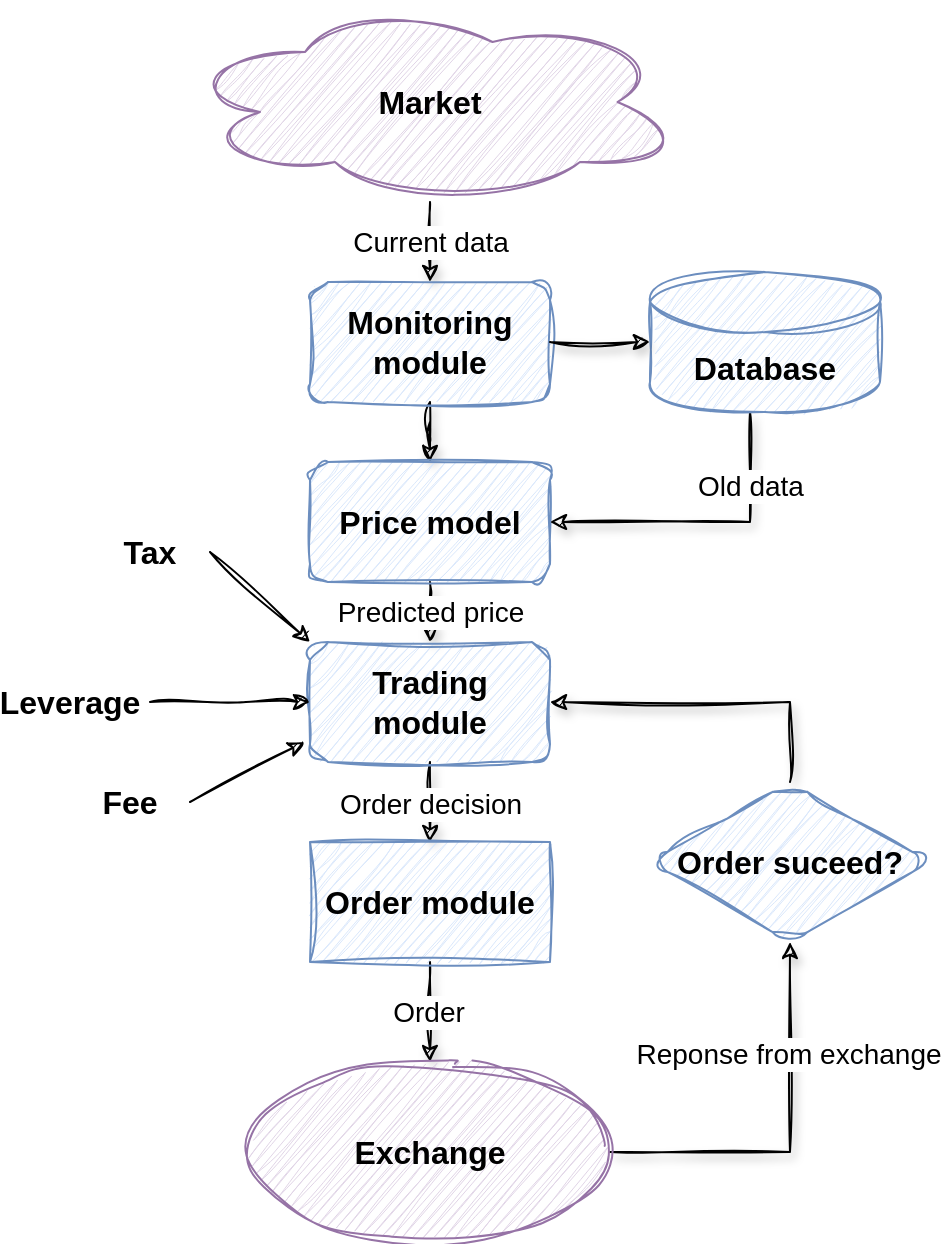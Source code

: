 <mxfile version="24.1.0" type="device">
  <diagram id="C5RBs43oDa-KdzZeNtuy" name="Page-1">
    <mxGraphModel dx="1114" dy="720" grid="1" gridSize="10" guides="1" tooltips="1" connect="1" arrows="1" fold="1" page="1" pageScale="1" pageWidth="827" pageHeight="1169" math="0" shadow="0">
      <root>
        <mxCell id="WIyWlLk6GJQsqaUBKTNV-0" />
        <mxCell id="WIyWlLk6GJQsqaUBKTNV-1" parent="WIyWlLk6GJQsqaUBKTNV-0" />
        <mxCell id="qH0m7w2ZkpXctMl2pn_O-13" value="&lt;font style=&quot;font-size: 14px;&quot;&gt;Current data&lt;/font&gt;" style="edgeStyle=orthogonalEdgeStyle;rounded=0;orthogonalLoop=1;jettySize=auto;html=1;entryX=0.5;entryY=0;entryDx=0;entryDy=0;sketch=1;curveFitting=1;jiggle=2;shadow=1;" edge="1" parent="WIyWlLk6GJQsqaUBKTNV-1" source="qH0m7w2ZkpXctMl2pn_O-0" target="qH0m7w2ZkpXctMl2pn_O-1">
          <mxGeometry relative="1" as="geometry" />
        </mxCell>
        <mxCell id="qH0m7w2ZkpXctMl2pn_O-0" value="&lt;font style=&quot;font-size: 16px;&quot;&gt;Market&lt;/font&gt;" style="ellipse;shape=cloud;whiteSpace=wrap;html=1;sketch=1;curveFitting=1;jiggle=2;fillColor=#e1d5e7;strokeColor=#9673a6;fontStyle=1" vertex="1" parent="WIyWlLk6GJQsqaUBKTNV-1">
          <mxGeometry x="285" y="50" width="250" height="100" as="geometry" />
        </mxCell>
        <mxCell id="qH0m7w2ZkpXctMl2pn_O-15" style="edgeStyle=orthogonalEdgeStyle;rounded=0;orthogonalLoop=1;jettySize=auto;html=1;sketch=1;curveFitting=1;jiggle=2;shadow=1;" edge="1" parent="WIyWlLk6GJQsqaUBKTNV-1" source="qH0m7w2ZkpXctMl2pn_O-1" target="qH0m7w2ZkpXctMl2pn_O-2">
          <mxGeometry relative="1" as="geometry" />
        </mxCell>
        <mxCell id="qH0m7w2ZkpXctMl2pn_O-1" value="&lt;font style=&quot;font-size: 16px;&quot;&gt;Monitoring module&lt;/font&gt;" style="rounded=1;whiteSpace=wrap;html=1;sketch=1;curveFitting=1;jiggle=2;fillColor=#dae8fc;strokeColor=#6c8ebf;fontStyle=1" vertex="1" parent="WIyWlLk6GJQsqaUBKTNV-1">
          <mxGeometry x="350" y="190" width="120" height="60" as="geometry" />
        </mxCell>
        <mxCell id="qH0m7w2ZkpXctMl2pn_O-17" value="&lt;font style=&quot;font-size: 14px;&quot;&gt;Predicted price&lt;/font&gt;" style="edgeStyle=orthogonalEdgeStyle;rounded=0;orthogonalLoop=1;jettySize=auto;html=1;entryX=0.5;entryY=0;entryDx=0;entryDy=0;sketch=1;curveFitting=1;jiggle=2;shadow=1;" edge="1" parent="WIyWlLk6GJQsqaUBKTNV-1" source="qH0m7w2ZkpXctMl2pn_O-2" target="qH0m7w2ZkpXctMl2pn_O-4">
          <mxGeometry relative="1" as="geometry">
            <Array as="points">
              <mxPoint x="410" y="350" />
              <mxPoint x="410" y="350" />
            </Array>
          </mxGeometry>
        </mxCell>
        <mxCell id="qH0m7w2ZkpXctMl2pn_O-2" value="&lt;font style=&quot;font-size: 16px;&quot;&gt;Price model&lt;/font&gt;" style="rounded=1;whiteSpace=wrap;html=1;sketch=1;curveFitting=1;jiggle=2;shadow=0;glass=0;fillColor=#dae8fc;strokeColor=#6c8ebf;fontStyle=1" vertex="1" parent="WIyWlLk6GJQsqaUBKTNV-1">
          <mxGeometry x="350" y="280" width="120" height="60" as="geometry" />
        </mxCell>
        <mxCell id="qH0m7w2ZkpXctMl2pn_O-16" style="edgeStyle=orthogonalEdgeStyle;rounded=0;orthogonalLoop=1;jettySize=auto;html=1;entryX=1;entryY=0.5;entryDx=0;entryDy=0;sketch=1;curveFitting=1;jiggle=2;shadow=1;" edge="1" parent="WIyWlLk6GJQsqaUBKTNV-1" source="qH0m7w2ZkpXctMl2pn_O-3" target="qH0m7w2ZkpXctMl2pn_O-2">
          <mxGeometry relative="1" as="geometry">
            <Array as="points">
              <mxPoint x="570" y="310" />
            </Array>
          </mxGeometry>
        </mxCell>
        <mxCell id="qH0m7w2ZkpXctMl2pn_O-33" value="&lt;font style=&quot;font-size: 14px;&quot;&gt;Old data&lt;/font&gt;" style="edgeLabel;html=1;align=center;verticalAlign=middle;resizable=0;points=[];" vertex="1" connectable="0" parent="qH0m7w2ZkpXctMl2pn_O-16">
          <mxGeometry x="-0.532" relative="1" as="geometry">
            <mxPoint as="offset" />
          </mxGeometry>
        </mxCell>
        <mxCell id="qH0m7w2ZkpXctMl2pn_O-3" value="&lt;font style=&quot;font-size: 16px;&quot;&gt;Database&lt;/font&gt;" style="shape=cylinder3;whiteSpace=wrap;html=1;boundedLbl=1;backgroundOutline=1;size=15;sketch=1;curveFitting=1;jiggle=2;fillColor=#dae8fc;strokeColor=#6c8ebf;fontStyle=1" vertex="1" parent="WIyWlLk6GJQsqaUBKTNV-1">
          <mxGeometry x="520" y="185" width="115" height="70" as="geometry" />
        </mxCell>
        <mxCell id="qH0m7w2ZkpXctMl2pn_O-18" style="edgeStyle=orthogonalEdgeStyle;rounded=0;orthogonalLoop=1;jettySize=auto;html=1;entryX=0.5;entryY=0;entryDx=0;entryDy=0;sketch=1;curveFitting=1;jiggle=2;shadow=1;" edge="1" parent="WIyWlLk6GJQsqaUBKTNV-1" source="qH0m7w2ZkpXctMl2pn_O-4" target="qH0m7w2ZkpXctMl2pn_O-5">
          <mxGeometry relative="1" as="geometry" />
        </mxCell>
        <mxCell id="qH0m7w2ZkpXctMl2pn_O-38" value="&lt;font style=&quot;font-size: 14px;&quot;&gt;Order decision&lt;/font&gt;" style="edgeLabel;html=1;align=center;verticalAlign=middle;resizable=0;points=[];" vertex="1" connectable="0" parent="qH0m7w2ZkpXctMl2pn_O-18">
          <mxGeometry x="0.075" relative="1" as="geometry">
            <mxPoint y="-1" as="offset" />
          </mxGeometry>
        </mxCell>
        <mxCell id="qH0m7w2ZkpXctMl2pn_O-4" value="&lt;font style=&quot;font-size: 16px;&quot;&gt;Trading module&lt;/font&gt;" style="rounded=1;whiteSpace=wrap;html=1;sketch=1;curveFitting=1;jiggle=2;shadow=0;fillColor=#dae8fc;strokeColor=#6c8ebf;fontStyle=1" vertex="1" parent="WIyWlLk6GJQsqaUBKTNV-1">
          <mxGeometry x="350" y="370" width="120" height="60" as="geometry" />
        </mxCell>
        <mxCell id="qH0m7w2ZkpXctMl2pn_O-20" style="edgeStyle=orthogonalEdgeStyle;rounded=0;orthogonalLoop=1;jettySize=auto;html=1;entryX=0.5;entryY=0;entryDx=0;entryDy=0;sketch=1;curveFitting=1;jiggle=2;shadow=1;" edge="1" parent="WIyWlLk6GJQsqaUBKTNV-1" source="qH0m7w2ZkpXctMl2pn_O-5" target="qH0m7w2ZkpXctMl2pn_O-8">
          <mxGeometry relative="1" as="geometry" />
        </mxCell>
        <mxCell id="qH0m7w2ZkpXctMl2pn_O-40" value="&lt;font style=&quot;font-size: 14px;&quot;&gt;Order&lt;/font&gt;" style="edgeLabel;html=1;align=center;verticalAlign=middle;resizable=0;points=[];" vertex="1" connectable="0" parent="qH0m7w2ZkpXctMl2pn_O-20">
          <mxGeometry x="-0.022" y="-1" relative="1" as="geometry">
            <mxPoint as="offset" />
          </mxGeometry>
        </mxCell>
        <mxCell id="qH0m7w2ZkpXctMl2pn_O-5" value="&lt;font style=&quot;font-size: 16px;&quot;&gt;Order module&lt;/font&gt;" style="rounded=0;whiteSpace=wrap;html=1;sketch=1;curveFitting=1;jiggle=2;shadow=0;fillColor=#dae8fc;strokeColor=#6c8ebf;fontStyle=1" vertex="1" parent="WIyWlLk6GJQsqaUBKTNV-1">
          <mxGeometry x="350" y="470" width="120" height="60" as="geometry" />
        </mxCell>
        <mxCell id="qH0m7w2ZkpXctMl2pn_O-7" value="&lt;font style=&quot;font-size: 16px;&quot;&gt;Order suceed?&lt;/font&gt;" style="rhombus;whiteSpace=wrap;html=1;rounded=1;sketch=1;curveFitting=1;jiggle=2;fillColor=#dae8fc;strokeColor=#6c8ebf;fontStyle=1" vertex="1" parent="WIyWlLk6GJQsqaUBKTNV-1">
          <mxGeometry x="520" y="440" width="140" height="80" as="geometry" />
        </mxCell>
        <mxCell id="qH0m7w2ZkpXctMl2pn_O-21" style="edgeStyle=orthogonalEdgeStyle;rounded=0;orthogonalLoop=1;jettySize=auto;html=1;entryX=0.5;entryY=1;entryDx=0;entryDy=0;sketch=1;curveFitting=1;jiggle=2;shadow=1;" edge="1" parent="WIyWlLk6GJQsqaUBKTNV-1" source="qH0m7w2ZkpXctMl2pn_O-8" target="qH0m7w2ZkpXctMl2pn_O-7">
          <mxGeometry relative="1" as="geometry" />
        </mxCell>
        <mxCell id="qH0m7w2ZkpXctMl2pn_O-41" value="&lt;font style=&quot;font-size: 14px;&quot;&gt;Reponse from exchange&lt;/font&gt;" style="edgeLabel;html=1;align=center;verticalAlign=middle;resizable=0;points=[];" vertex="1" connectable="0" parent="qH0m7w2ZkpXctMl2pn_O-21">
          <mxGeometry x="0.425" y="1" relative="1" as="geometry">
            <mxPoint as="offset" />
          </mxGeometry>
        </mxCell>
        <mxCell id="qH0m7w2ZkpXctMl2pn_O-8" value="&lt;font style=&quot;font-size: 16px;&quot;&gt;Exchange&lt;/font&gt;" style="ellipse;whiteSpace=wrap;html=1;sketch=1;curveFitting=1;jiggle=2;shadow=0;fillColor=#e1d5e7;strokeColor=#9673a6;fontStyle=1" vertex="1" parent="WIyWlLk6GJQsqaUBKTNV-1">
          <mxGeometry x="320" y="580" width="180" height="90" as="geometry" />
        </mxCell>
        <mxCell id="qH0m7w2ZkpXctMl2pn_O-12" value="" style="endArrow=classic;html=1;rounded=0;entryX=-0.023;entryY=0.832;entryDx=0;entryDy=0;entryPerimeter=0;sketch=1;curveFitting=1;jiggle=2;" edge="1" parent="WIyWlLk6GJQsqaUBKTNV-1" target="qH0m7w2ZkpXctMl2pn_O-4">
          <mxGeometry width="50" height="50" relative="1" as="geometry">
            <mxPoint x="290" y="450" as="sourcePoint" />
            <mxPoint x="350" y="420" as="targetPoint" />
          </mxGeometry>
        </mxCell>
        <mxCell id="qH0m7w2ZkpXctMl2pn_O-14" style="edgeStyle=orthogonalEdgeStyle;rounded=0;orthogonalLoop=1;jettySize=auto;html=1;entryX=0;entryY=0.5;entryDx=0;entryDy=0;entryPerimeter=0;sketch=1;curveFitting=1;jiggle=2;shadow=1;" edge="1" parent="WIyWlLk6GJQsqaUBKTNV-1" source="qH0m7w2ZkpXctMl2pn_O-1" target="qH0m7w2ZkpXctMl2pn_O-3">
          <mxGeometry relative="1" as="geometry" />
        </mxCell>
        <mxCell id="qH0m7w2ZkpXctMl2pn_O-23" style="edgeStyle=orthogonalEdgeStyle;rounded=0;orthogonalLoop=1;jettySize=auto;html=1;entryX=1;entryY=0.5;entryDx=0;entryDy=0;exitX=0.5;exitY=0;exitDx=0;exitDy=0;sketch=1;curveFitting=1;jiggle=2;shadow=1;" edge="1" parent="WIyWlLk6GJQsqaUBKTNV-1" source="qH0m7w2ZkpXctMl2pn_O-7" target="qH0m7w2ZkpXctMl2pn_O-4">
          <mxGeometry relative="1" as="geometry">
            <Array as="points">
              <mxPoint x="590" y="400" />
            </Array>
          </mxGeometry>
        </mxCell>
        <mxCell id="qH0m7w2ZkpXctMl2pn_O-24" value="&lt;font style=&quot;font-size: 16px;&quot;&gt;Leverage&lt;/font&gt;" style="text;html=1;align=center;verticalAlign=middle;whiteSpace=wrap;rounded=0;sketch=1;curveFitting=1;jiggle=2;shadow=1;fontStyle=1" vertex="1" parent="WIyWlLk6GJQsqaUBKTNV-1">
          <mxGeometry x="200" y="385" width="60" height="30" as="geometry" />
        </mxCell>
        <mxCell id="qH0m7w2ZkpXctMl2pn_O-25" value="&lt;font style=&quot;font-size: 16px;&quot;&gt;Fee&lt;/font&gt;" style="text;html=1;align=center;verticalAlign=middle;whiteSpace=wrap;rounded=0;fontStyle=1" vertex="1" parent="WIyWlLk6GJQsqaUBKTNV-1">
          <mxGeometry x="230" y="440" width="60" height="20" as="geometry" />
        </mxCell>
        <mxCell id="qH0m7w2ZkpXctMl2pn_O-26" value="&lt;font style=&quot;font-size: 16px;&quot;&gt;Tax&lt;/font&gt;" style="text;html=1;align=center;verticalAlign=middle;whiteSpace=wrap;rounded=0;fontStyle=1" vertex="1" parent="WIyWlLk6GJQsqaUBKTNV-1">
          <mxGeometry x="240" y="310" width="60" height="30" as="geometry" />
        </mxCell>
        <mxCell id="qH0m7w2ZkpXctMl2pn_O-28" value="" style="endArrow=classic;html=1;rounded=0;entryX=0;entryY=0;entryDx=0;entryDy=0;exitX=1;exitY=0.5;exitDx=0;exitDy=0;sketch=1;curveFitting=1;jiggle=2;" edge="1" parent="WIyWlLk6GJQsqaUBKTNV-1" source="qH0m7w2ZkpXctMl2pn_O-26" target="qH0m7w2ZkpXctMl2pn_O-4">
          <mxGeometry width="50" height="50" relative="1" as="geometry">
            <mxPoint x="271.5" y="345" as="sourcePoint" />
            <mxPoint x="328.5" y="305" as="targetPoint" />
          </mxGeometry>
        </mxCell>
        <mxCell id="qH0m7w2ZkpXctMl2pn_O-42" value="" style="edgeStyle=orthogonalEdgeStyle;rounded=0;orthogonalLoop=1;jettySize=auto;html=1;sketch=1;curveFitting=1;jiggle=2;" edge="1" parent="WIyWlLk6GJQsqaUBKTNV-1">
          <mxGeometry relative="1" as="geometry">
            <mxPoint x="270" y="400" as="sourcePoint" />
            <mxPoint x="350" y="400" as="targetPoint" />
            <Array as="points">
              <mxPoint x="318" y="400" />
            </Array>
          </mxGeometry>
        </mxCell>
      </root>
    </mxGraphModel>
  </diagram>
</mxfile>
